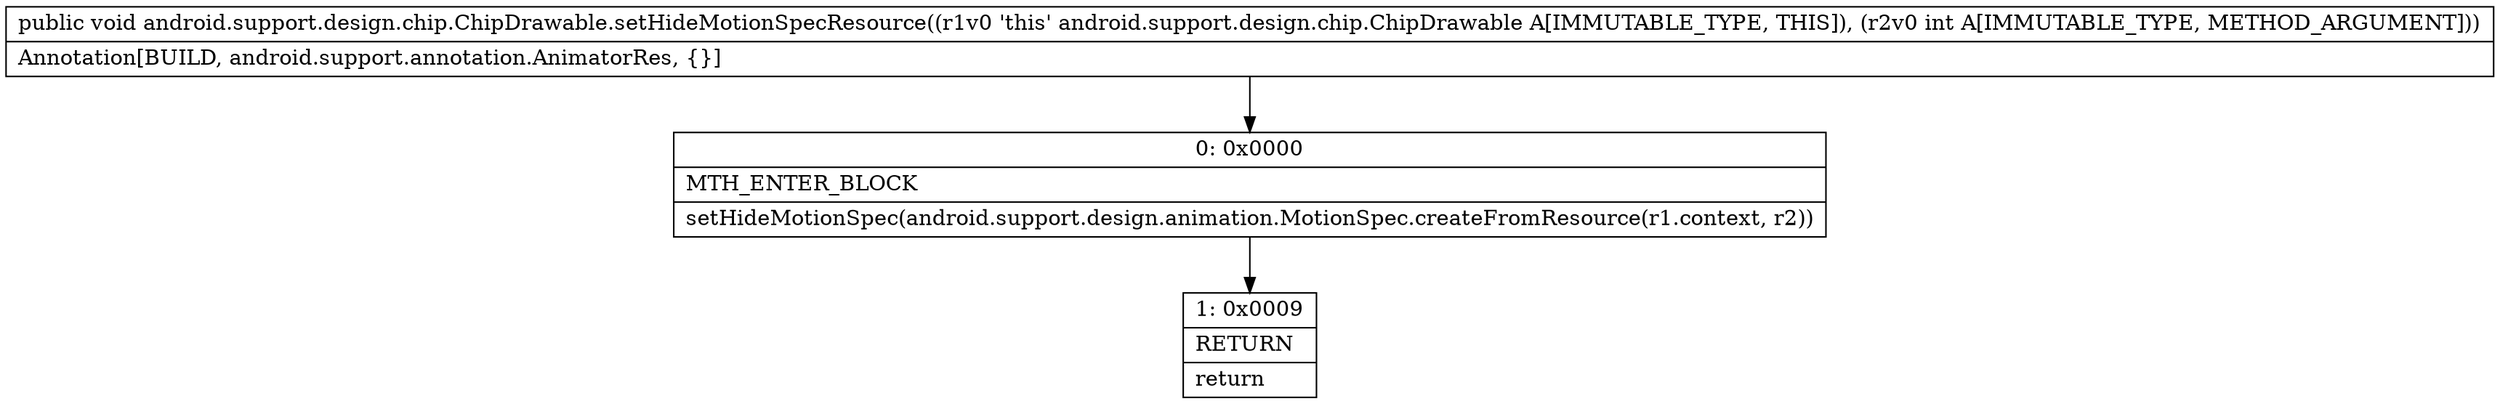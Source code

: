 digraph "CFG forandroid.support.design.chip.ChipDrawable.setHideMotionSpecResource(I)V" {
Node_0 [shape=record,label="{0\:\ 0x0000|MTH_ENTER_BLOCK\l|setHideMotionSpec(android.support.design.animation.MotionSpec.createFromResource(r1.context, r2))\l}"];
Node_1 [shape=record,label="{1\:\ 0x0009|RETURN\l|return\l}"];
MethodNode[shape=record,label="{public void android.support.design.chip.ChipDrawable.setHideMotionSpecResource((r1v0 'this' android.support.design.chip.ChipDrawable A[IMMUTABLE_TYPE, THIS]), (r2v0 int A[IMMUTABLE_TYPE, METHOD_ARGUMENT]))  | Annotation[BUILD, android.support.annotation.AnimatorRes, \{\}]\l}"];
MethodNode -> Node_0;
Node_0 -> Node_1;
}


